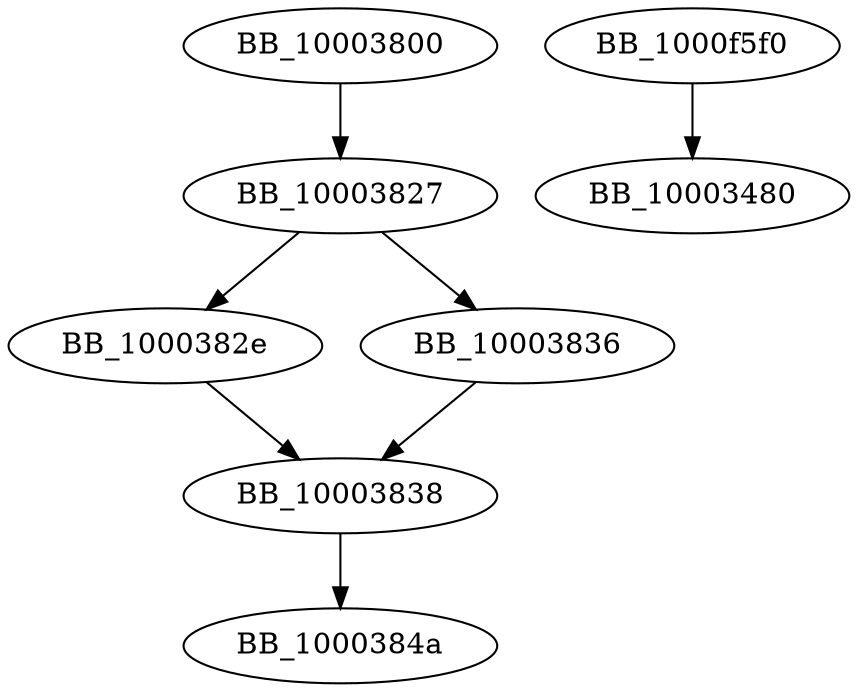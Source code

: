 DiGraph sub_10003800{
BB_10003800->BB_10003827
BB_10003827->BB_1000382e
BB_10003827->BB_10003836
BB_1000382e->BB_10003838
BB_10003836->BB_10003838
BB_10003838->BB_1000384a
BB_1000f5f0->BB_10003480
}
